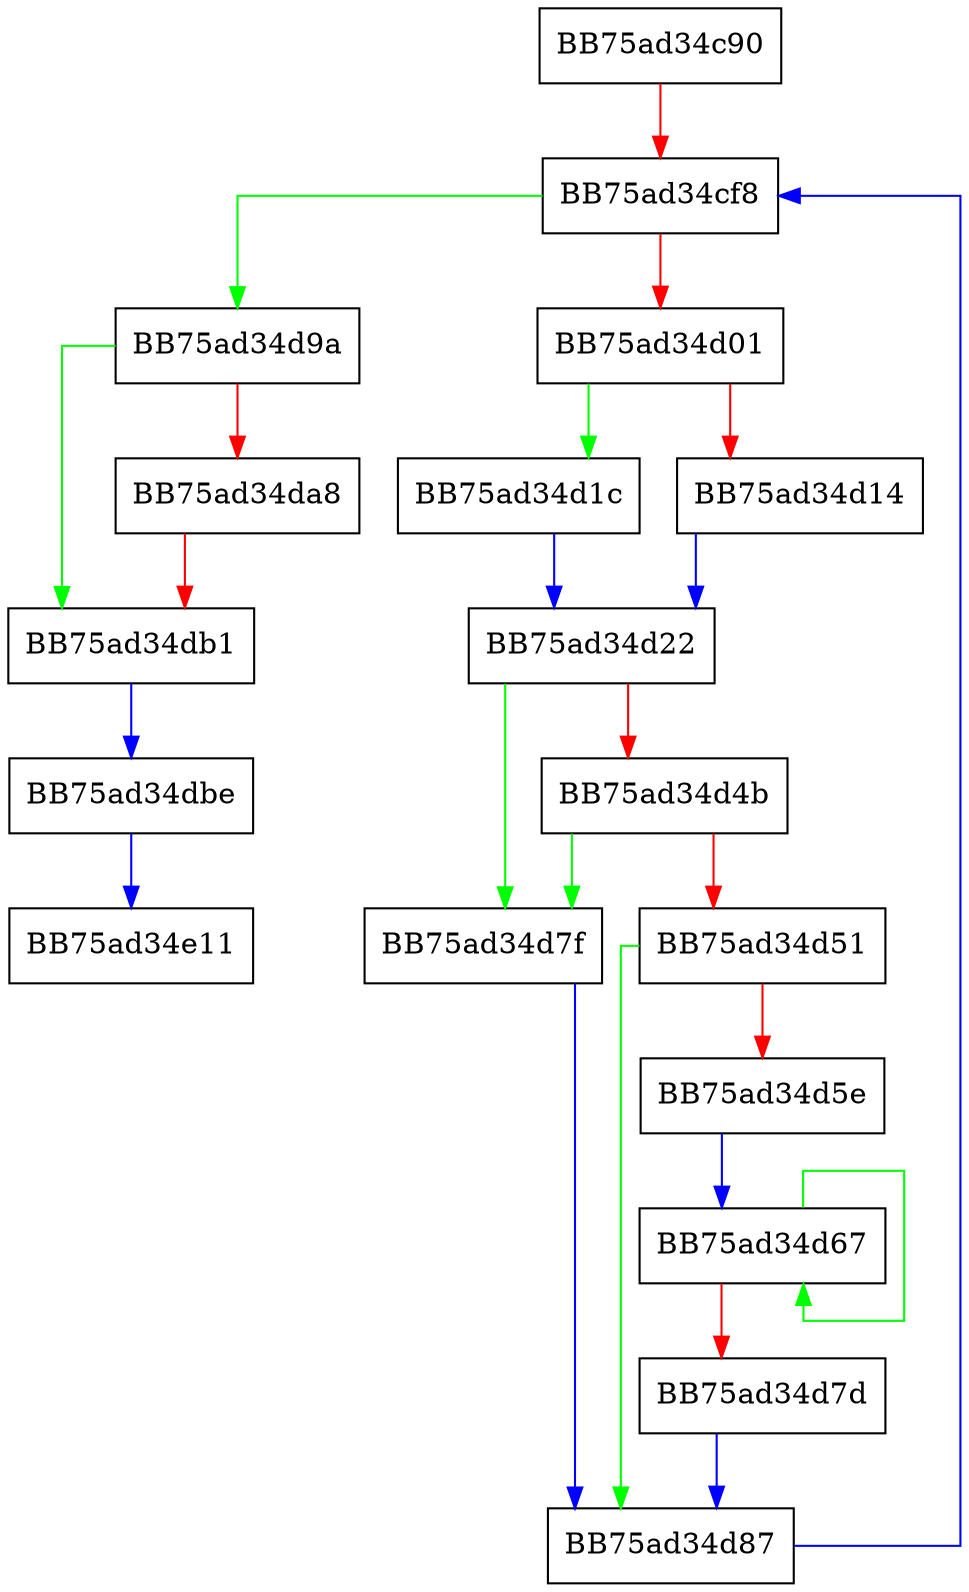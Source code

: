 digraph HashContent {
  node [shape="box"];
  graph [splines=ortho];
  BB75ad34c90 -> BB75ad34cf8 [color="red"];
  BB75ad34cf8 -> BB75ad34d9a [color="green"];
  BB75ad34cf8 -> BB75ad34d01 [color="red"];
  BB75ad34d01 -> BB75ad34d1c [color="green"];
  BB75ad34d01 -> BB75ad34d14 [color="red"];
  BB75ad34d14 -> BB75ad34d22 [color="blue"];
  BB75ad34d1c -> BB75ad34d22 [color="blue"];
  BB75ad34d22 -> BB75ad34d7f [color="green"];
  BB75ad34d22 -> BB75ad34d4b [color="red"];
  BB75ad34d4b -> BB75ad34d7f [color="green"];
  BB75ad34d4b -> BB75ad34d51 [color="red"];
  BB75ad34d51 -> BB75ad34d87 [color="green"];
  BB75ad34d51 -> BB75ad34d5e [color="red"];
  BB75ad34d5e -> BB75ad34d67 [color="blue"];
  BB75ad34d67 -> BB75ad34d67 [color="green"];
  BB75ad34d67 -> BB75ad34d7d [color="red"];
  BB75ad34d7d -> BB75ad34d87 [color="blue"];
  BB75ad34d7f -> BB75ad34d87 [color="blue"];
  BB75ad34d87 -> BB75ad34cf8 [color="blue"];
  BB75ad34d9a -> BB75ad34db1 [color="green"];
  BB75ad34d9a -> BB75ad34da8 [color="red"];
  BB75ad34da8 -> BB75ad34db1 [color="red"];
  BB75ad34db1 -> BB75ad34dbe [color="blue"];
  BB75ad34dbe -> BB75ad34e11 [color="blue"];
}